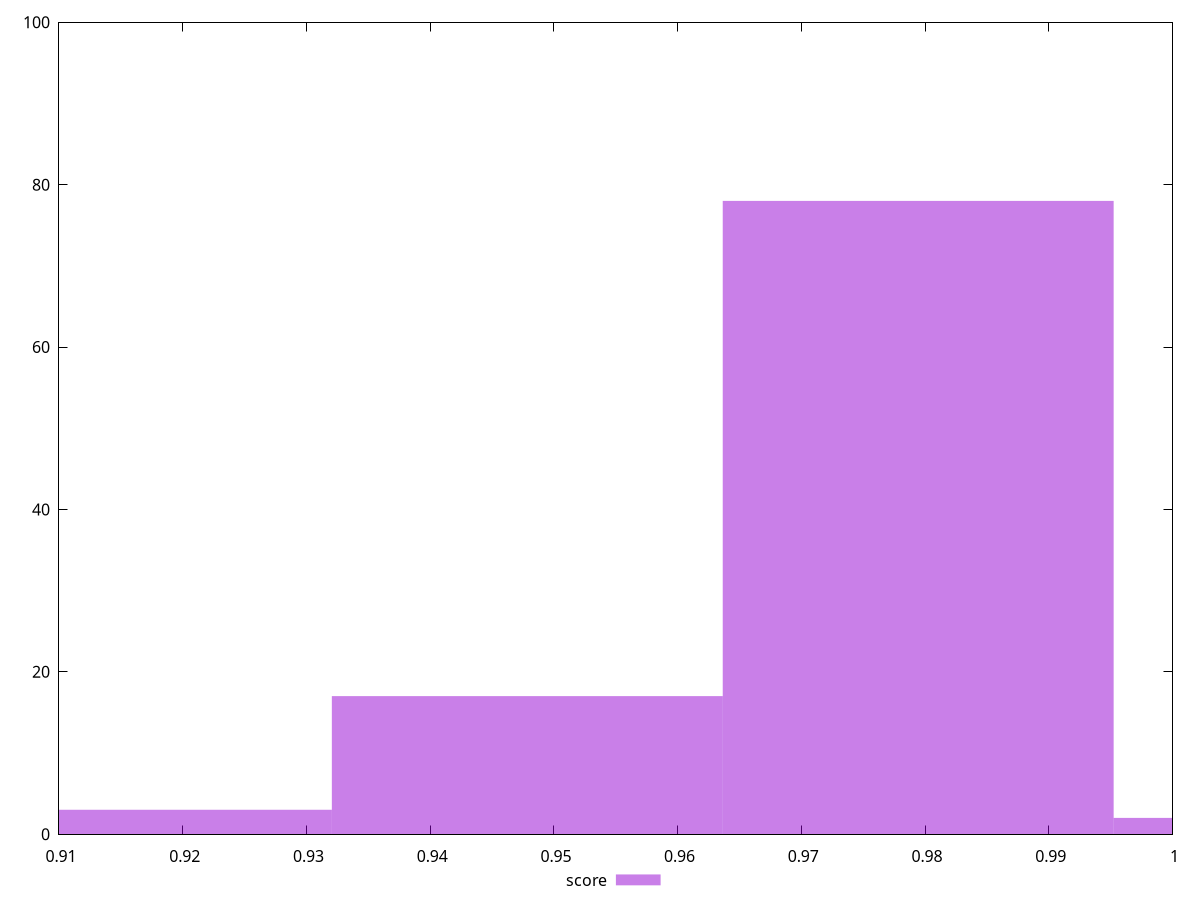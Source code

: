 reset

$score <<EOF
0.9478502496598488 17
0.9794452579818438 78
0.9162552413378539 3
1.0110402663038387 2
EOF

set key outside below
set boxwidth 0.03159500832199496
set xrange [0.91:1]
set yrange [0:100]
set trange [0:100]
set style fill transparent solid 0.5 noborder
set terminal svg size 640, 490 enhanced background rgb 'white'
set output "reports/report_00027_2021-02-24T12-40-31.850Z/first-contentful-paint/samples/agenda/score/histogram.svg"

plot $score title "score" with boxes

reset

